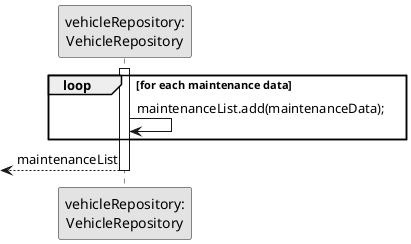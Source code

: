 @startuml
skinparam monochrome true
skinparam packageStyle rectangle
skinparam shadowing false

participant "vehicleRepository:\nVehicleRepository" as VR
            loop for each maintenance data
            activate VR
            VR -> VR:                maintenanceList.add(maintenanceData);
end
                <-- VR : maintenanceList

            deactivate VR


@enduml